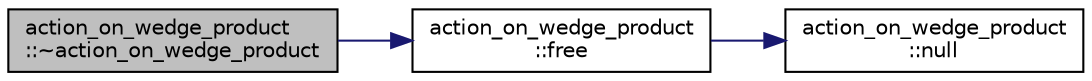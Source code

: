 digraph "action_on_wedge_product::~action_on_wedge_product"
{
  edge [fontname="Helvetica",fontsize="10",labelfontname="Helvetica",labelfontsize="10"];
  node [fontname="Helvetica",fontsize="10",shape=record];
  rankdir="LR";
  Node3 [label="action_on_wedge_product\l::~action_on_wedge_product",height=0.2,width=0.4,color="black", fillcolor="grey75", style="filled", fontcolor="black"];
  Node3 -> Node4 [color="midnightblue",fontsize="10",style="solid",fontname="Helvetica"];
  Node4 [label="action_on_wedge_product\l::free",height=0.2,width=0.4,color="black", fillcolor="white", style="filled",URL="$d0/deb/classaction__on__wedge__product.html#a1f515c681daf5c8690df1d9cdb76e2cf"];
  Node4 -> Node5 [color="midnightblue",fontsize="10",style="solid",fontname="Helvetica"];
  Node5 [label="action_on_wedge_product\l::null",height=0.2,width=0.4,color="black", fillcolor="white", style="filled",URL="$d0/deb/classaction__on__wedge__product.html#afd9d18afdf959703d7c3fa7a58868aae"];
}
